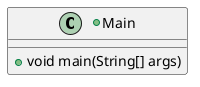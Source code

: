 @startuml
'https://plantuml.com/class-diagram

+class Main{
    + void main(String[] args)
}


@enduml